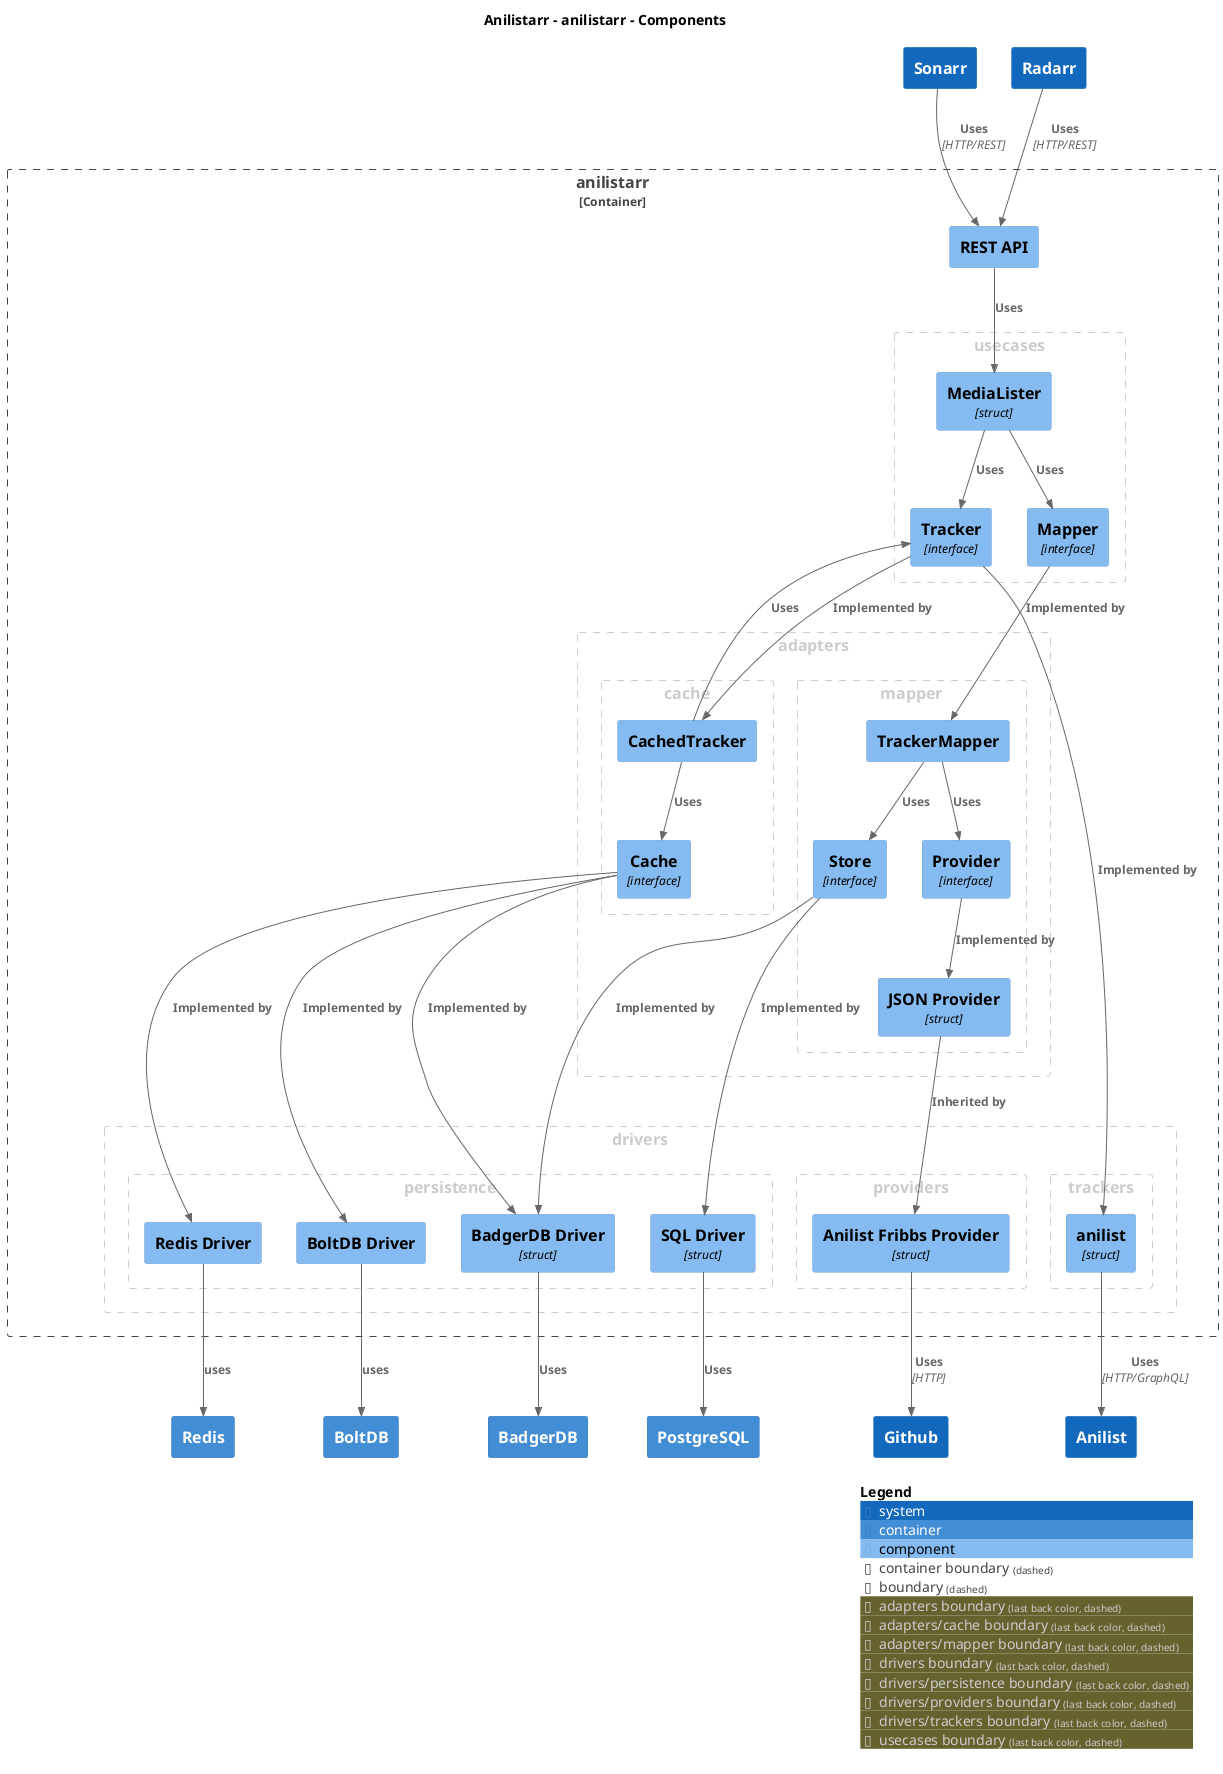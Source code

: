 @startuml
set separator none
title Anilistarr - anilistarr - Components

top to bottom direction

!include <C4/C4>
!include <C4/C4_Context>
!include <C4/C4_Container>
!include <C4/C4_Component>

System(Anilist, "Anilist", $descr="", $tags="", $link="")
System(Github, "Github", $descr="", $tags="", $link="")
Container(Anilistarr.Redis, "Redis", $techn="", $descr="", $tags="", $link="")
Container(Anilistarr.BoltDB, "BoltDB", $techn="", $descr="", $tags="", $link="")
Container(Anilistarr.BadgerDB, "BadgerDB", $techn="", $descr="", $tags="", $link="")
Container(Anilistarr.PostgreSQL, "PostgreSQL", $techn="", $descr="", $tags="", $link="")
System(Sonarr, "Sonarr", $descr="", $tags="", $link="")
System(Radarr, "Radarr", $descr="", $tags="", $link="")

Container_Boundary("Anilistarr.anilistarr_boundary", "anilistarr", $tags="") {
  AddBoundaryTag("adapters", $borderColor="#cccccc", $fontColor="#cccccc", $borderStyle="dashed")
  Boundary(group_1, "adapters", $tags="adapters") {
      AddBoundaryTag("adapters/cache", $borderColor="#cccccc", $fontColor="#cccccc", $borderStyle="dashed")
      Boundary(group_2, "cache", $tags="adapters/cache") {
        Component(Anilistarr.anilistarr.Cache, "Cache", $techn="interface", $descr="", $tags="", $link="")
        Component(Anilistarr.anilistarr.CachedTracker, "CachedTracker", $techn="", $descr="", $tags="", $link="")
      }

      AddBoundaryTag("adapters/mapper", $borderColor="#cccccc", $fontColor="#cccccc", $borderStyle="dashed")
      Boundary(group_3, "mapper", $tags="adapters/mapper") {
        Component(Anilistarr.anilistarr.JSONProvider, "JSON Provider", $techn="struct", $descr="", $tags="", $link="")
        Component(Anilistarr.anilistarr.Provider, "Provider", $techn="interface", $descr="", $tags="", $link="")
        Component(Anilistarr.anilistarr.Store, "Store", $techn="interface", $descr="", $tags="", $link="")
        Component(Anilistarr.anilistarr.TrackerMapper, "TrackerMapper", $techn="", $descr="", $tags="", $link="")
      }

  }

  AddBoundaryTag("drivers", $borderColor="#cccccc", $fontColor="#cccccc", $borderStyle="dashed")
  Boundary(group_4, "drivers", $tags="drivers") {
      AddBoundaryTag("drivers/persistence", $borderColor="#cccccc", $fontColor="#cccccc", $borderStyle="dashed")
      Boundary(group_5, "persistence", $tags="drivers/persistence") {
        Component(Anilistarr.anilistarr.RedisDriver, "Redis Driver", $techn="", $descr="", $tags="", $link="")
        Component(Anilistarr.anilistarr.BoltDBDriver, "BoltDB Driver", $techn="", $descr="", $tags="", $link="")
        Component(Anilistarr.anilistarr.BadgerDBDriver, "BadgerDB Driver", $techn="struct", $descr="", $tags="", $link="")
        Component(Anilistarr.anilistarr.SQLDriver, "SQL Driver", $techn="struct", $descr="", $tags="", $link="")
      }

      AddBoundaryTag("drivers/providers", $borderColor="#cccccc", $fontColor="#cccccc", $borderStyle="dashed")
      Boundary(group_6, "providers", $tags="drivers/providers") {
        Component(Anilistarr.anilistarr.AnilistFribbsProvider, "Anilist Fribbs Provider", $techn="struct", $descr="", $tags="", $link="")
      }

      AddBoundaryTag("drivers/trackers", $borderColor="#cccccc", $fontColor="#cccccc", $borderStyle="dashed")
      Boundary(group_7, "trackers", $tags="drivers/trackers") {
        Component(Anilistarr.anilistarr.anilist, "anilist", $techn="struct", $descr="", $tags="", $link="")
      }

  }

  AddBoundaryTag("usecases", $borderColor="#cccccc", $fontColor="#cccccc", $borderStyle="dashed")
  Boundary(group_8, "usecases", $tags="usecases") {
    Component(Anilistarr.anilistarr.Tracker, "Tracker", $techn="interface", $descr="", $tags="", $link="")
    Component(Anilistarr.anilistarr.Mapper, "Mapper", $techn="interface", $descr="", $tags="", $link="")
    Component(Anilistarr.anilistarr.MediaLister, "MediaLister", $techn="struct", $descr="", $tags="", $link="")
  }

  Component(Anilistarr.anilistarr.RESTAPI, "REST API", $techn="", $descr="", $tags="", $link="")
}

Rel(Anilistarr.anilistarr.anilist, Anilist, "Uses", $techn="HTTP/GraphQL", $tags="", $link="")
Rel(Anilistarr.anilistarr.RedisDriver, Anilistarr.Redis, "uses", $techn="", $tags="", $link="")
Rel(Anilistarr.anilistarr.BoltDBDriver, Anilistarr.BoltDB, "uses", $techn="", $tags="", $link="")
Rel(Anilistarr.anilistarr.BadgerDBDriver, Anilistarr.BadgerDB, "Uses", $techn="", $tags="", $link="")
Rel(Anilistarr.anilistarr.SQLDriver, Anilistarr.PostgreSQL, "Uses", $techn="", $tags="", $link="")
Rel(Anilistarr.anilistarr.AnilistFribbsProvider, Github, "Uses", $techn="HTTP", $tags="", $link="")
Rel(Anilistarr.anilistarr.JSONProvider, Anilistarr.anilistarr.AnilistFribbsProvider, "Inherited by", $techn="", $tags="", $link="")
Rel(Anilistarr.anilistarr.Provider, Anilistarr.anilistarr.JSONProvider, "Implemented by", $techn="", $tags="", $link="")
Rel(Anilistarr.anilistarr.Store, Anilistarr.anilistarr.BadgerDBDriver, "Implemented by", $techn="", $tags="", $link="")
Rel(Anilistarr.anilistarr.Store, Anilistarr.anilistarr.SQLDriver, "Implemented by", $techn="", $tags="", $link="")
Rel(Anilistarr.anilistarr.TrackerMapper, Anilistarr.anilistarr.Store, "Uses", $techn="", $tags="", $link="")
Rel(Anilistarr.anilistarr.TrackerMapper, Anilistarr.anilistarr.Provider, "Uses", $techn="", $tags="", $link="")
Rel(Anilistarr.anilistarr.Cache, Anilistarr.anilistarr.RedisDriver, "Implemented by", $techn="", $tags="", $link="")
Rel(Anilistarr.anilistarr.Cache, Anilistarr.anilistarr.BoltDBDriver, "Implemented by", $techn="", $tags="", $link="")
Rel(Anilistarr.anilistarr.Cache, Anilistarr.anilistarr.BadgerDBDriver, "Implemented by", $techn="", $tags="", $link="")
Rel(Anilistarr.anilistarr.CachedTracker, Anilistarr.anilistarr.Cache, "Uses", $techn="", $tags="", $link="")
Rel(Anilistarr.anilistarr.Tracker, Anilistarr.anilistarr.anilist, "Implemented by", $techn="", $tags="", $link="")
Rel(Anilistarr.anilistarr.Tracker, Anilistarr.anilistarr.CachedTracker, "Implemented by", $techn="", $tags="", $link="")
Rel(Anilistarr.anilistarr.CachedTracker, Anilistarr.anilistarr.Tracker, "Uses", $techn="", $tags="", $link="")
Rel(Anilistarr.anilistarr.Mapper, Anilistarr.anilistarr.TrackerMapper, "Implemented by", $techn="", $tags="", $link="")
Rel(Anilistarr.anilistarr.MediaLister, Anilistarr.anilistarr.Tracker, "Uses", $techn="", $tags="", $link="")
Rel(Anilistarr.anilistarr.MediaLister, Anilistarr.anilistarr.Mapper, "Uses", $techn="", $tags="", $link="")
Rel(Anilistarr.anilistarr.RESTAPI, Anilistarr.anilistarr.MediaLister, "Uses", $techn="", $tags="", $link="")
Rel(Sonarr, Anilistarr.anilistarr.RESTAPI, "Uses", $techn="HTTP/REST", $tags="", $link="")
Rel(Radarr, Anilistarr.anilistarr.RESTAPI, "Uses", $techn="HTTP/REST", $tags="", $link="")

SHOW_LEGEND(true)
@enduml